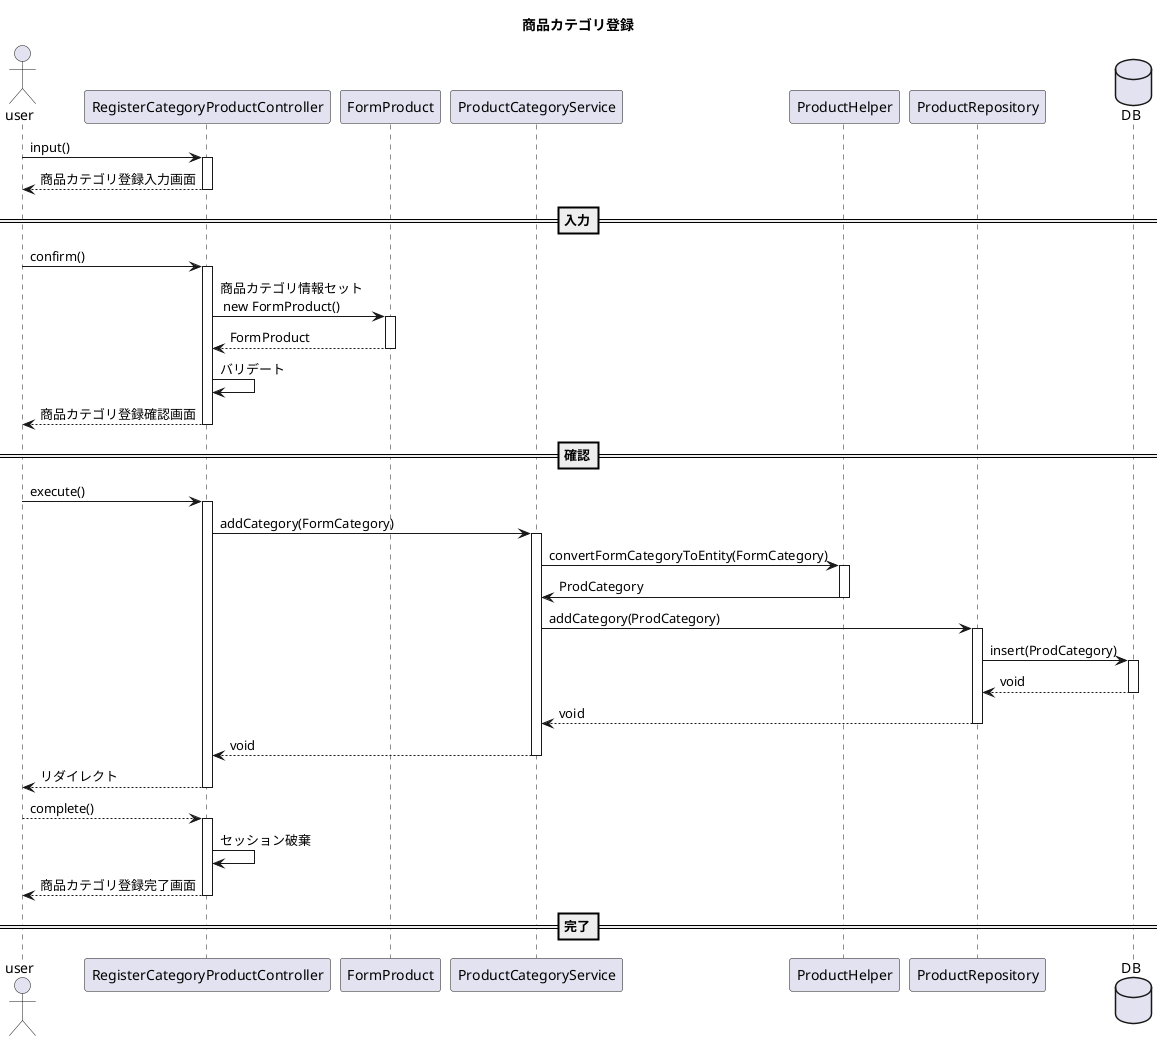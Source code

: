 @startuml
title 商品カテゴリ登録
actor user
participant RegisterCategoryProductController as Controller
participant FormProduct as Form
participant ProductCategoryService as Service
participant ProductHelper as Helper
participant ProductRepository as Repository
database DB


user -> Controller++:input()
user <-- Controller--:商品カテゴリ登録入力画面
==入力==
user -> Controller++:confirm()
Controller -> Form++:商品カテゴリ情報セット\n new FormProduct()
Controller <-- Form--:FormProduct
Controller -> Controller:バリデート
user <-- Controller--:商品カテゴリ登録確認画面
==確認==
user -> Controller++:execute()
Controller -> Service++:addCategory(FormCategory)
Service -> Helper++:convertFormCategoryToEntity(FormCategory)
Service <- Helper--:ProdCategory
Service -> Repository++:addCategory(ProdCategory)
Repository -> DB++:insert(ProdCategory)
Repository <-- DB--:void
Service <-- Repository--:void
Controller <-- Service--:void
user <-- Controller--:リダイレクト
user --> Controller++:complete()
Controller -> Controller:セッション破棄
user <-- Controller--:商品カテゴリ登録完了画面
==完了==
@enduml